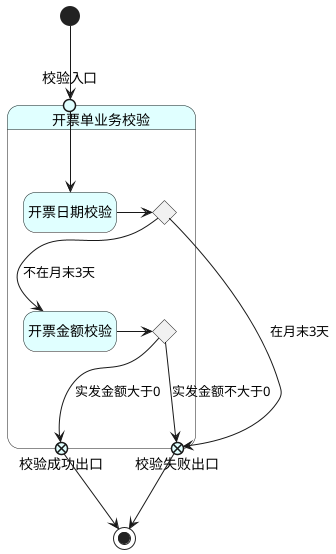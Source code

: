 @startuml
hide empty description
skinparam state {
    BackgroundColor LightCyan
}


state 开票单业务校验{
    state 开票日期是否在月末3天 <<choice>>
    state 实发金额是否小于等于0 <<choice>>

    校验入口 <<EntryPoint>> --> 开票日期校验
    开票日期校验 -right-> 开票日期是否在月末3天
    开票日期是否在月末3天 --> 开票金额校验: 不在月末3天
    开票日期是否在月末3天 --> 校验失败出口 <<ExitPoint>> : 在月末3天
    开票金额校验 -right-> 实发金额是否小于等于0
    实发金额是否小于等于0 --> 校验成功出口 <<ExitPoint>> : 实发金额大于0
    实发金额是否小于等于0 --> 校验失败出口 <<ExitPoint>> : 实发金额不大于0
}

[*] --> 校验入口
校验失败出口 --> [*]
校验成功出口 --> [*]

@enduml